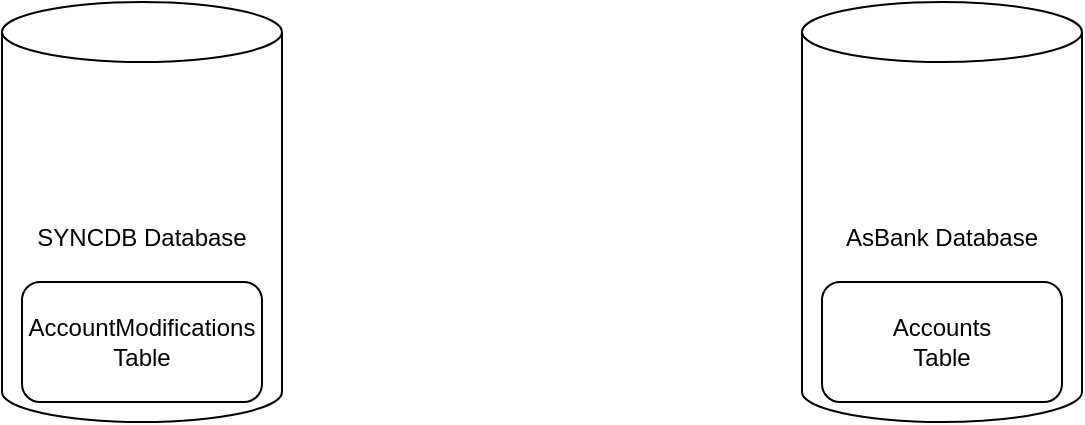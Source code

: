 <mxfile version="21.6.8" type="github">
  <diagram name="Page-1" id="QJOEYCSLqYLVN1eVIgFy">
    <mxGraphModel dx="1434" dy="754" grid="1" gridSize="10" guides="1" tooltips="1" connect="1" arrows="1" fold="1" page="1" pageScale="1" pageWidth="1100" pageHeight="850" math="0" shadow="0">
      <root>
        <mxCell id="0" />
        <mxCell id="1" parent="0" />
        <mxCell id="8JrtuuLw-dLxMZOL-CEo-2" value="AsBank Database" style="shape=cylinder3;whiteSpace=wrap;html=1;boundedLbl=1;backgroundOutline=1;size=15;" vertex="1" parent="1">
          <mxGeometry x="740" y="170" width="140" height="210" as="geometry" />
        </mxCell>
        <mxCell id="8JrtuuLw-dLxMZOL-CEo-3" value="Accounts &lt;br&gt;Table" style="rounded=1;whiteSpace=wrap;html=1;" vertex="1" parent="1">
          <mxGeometry x="750" y="310" width="120" height="60" as="geometry" />
        </mxCell>
        <mxCell id="8JrtuuLw-dLxMZOL-CEo-4" value="SYNCDB Database" style="shape=cylinder3;whiteSpace=wrap;html=1;boundedLbl=1;backgroundOutline=1;size=15;" vertex="1" parent="1">
          <mxGeometry x="340" y="170" width="140" height="210" as="geometry" />
        </mxCell>
        <mxCell id="8JrtuuLw-dLxMZOL-CEo-5" value="AccountModifications &lt;br&gt;Table" style="rounded=1;whiteSpace=wrap;html=1;" vertex="1" parent="1">
          <mxGeometry x="350" y="310" width="120" height="60" as="geometry" />
        </mxCell>
      </root>
    </mxGraphModel>
  </diagram>
</mxfile>
